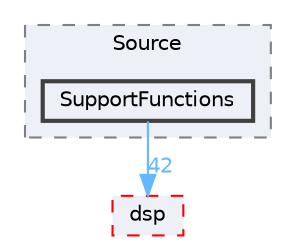 digraph "Face_Access_inferencing/src/edge-impulse-sdk/CMSIS/DSP/Source/SupportFunctions"
{
 // LATEX_PDF_SIZE
  bgcolor="transparent";
  edge [fontname=Helvetica,fontsize=10,labelfontname=Helvetica,labelfontsize=10];
  node [fontname=Helvetica,fontsize=10,shape=box,height=0.2,width=0.4];
  compound=true
  subgraph clusterdir_a34b64d58c1ca2c3bdef56c2ed709e8e {
    graph [ bgcolor="#edf0f7", pencolor="grey50", label="Source", fontname=Helvetica,fontsize=10 style="filled,dashed", URL="dir_a34b64d58c1ca2c3bdef56c2ed709e8e.html",tooltip=""]
  dir_52f72d8fd99684c2b38bd094c38f52a7 [label="SupportFunctions", fillcolor="#edf0f7", color="grey25", style="filled,bold", URL="dir_52f72d8fd99684c2b38bd094c38f52a7.html",tooltip=""];
  }
  dir_886b43ea9b160eca43e3ca1bc455c6fc [label="dsp", fillcolor="#edf0f7", color="red", style="filled,dashed", URL="dir_886b43ea9b160eca43e3ca1bc455c6fc.html",tooltip=""];
  dir_52f72d8fd99684c2b38bd094c38f52a7->dir_886b43ea9b160eca43e3ca1bc455c6fc [headlabel="42", labeldistance=1.5 headhref="dir_000310_000084.html" href="dir_000310_000084.html" color="steelblue1" fontcolor="steelblue1"];
}
